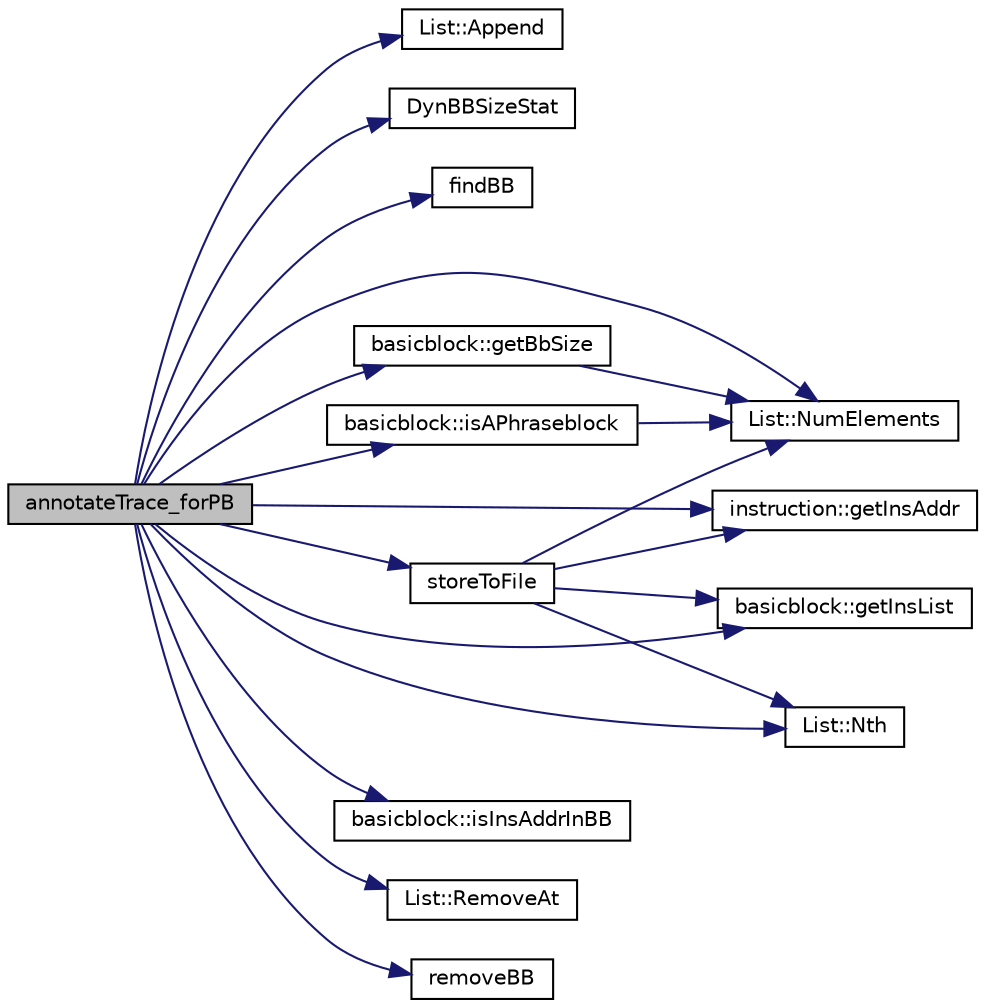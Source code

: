 digraph G
{
  edge [fontname="Helvetica",fontsize="10",labelfontname="Helvetica",labelfontsize="10"];
  node [fontname="Helvetica",fontsize="10",shape=record];
  rankdir=LR;
  Node1 [label="annotateTrace_forPB",height=0.2,width=0.4,color="black", fillcolor="grey75", style="filled" fontcolor="black"];
  Node1 -> Node2 [color="midnightblue",fontsize="10",style="solid",fontname="Helvetica"];
  Node2 [label="List::Append",height=0.2,width=0.4,color="black", fillcolor="white", style="filled",URL="$classList.html#a473190098e38206d0125b0737245e613"];
  Node1 -> Node3 [color="midnightblue",fontsize="10",style="solid",fontname="Helvetica"];
  Node3 [label="DynBBSizeStat",height=0.2,width=0.4,color="black", fillcolor="white", style="filled",URL="$binaryTranslator_2stat_8cpp.html#ab157f0e7c21ee60b5b4212d99e5cfa48"];
  Node1 -> Node4 [color="midnightblue",fontsize="10",style="solid",fontname="Helvetica"];
  Node4 [label="findBB",height=0.2,width=0.4,color="black", fillcolor="white", style="filled",URL="$annotateTrace_8cpp.html#a1886834b5b714acdb0775054212d3db9"];
  Node1 -> Node5 [color="midnightblue",fontsize="10",style="solid",fontname="Helvetica"];
  Node5 [label="basicblock::getBbSize",height=0.2,width=0.4,color="black", fillcolor="white", style="filled",URL="$classbasicblock.html#a42862e82af55ea72dc2e69ad32f3df29"];
  Node5 -> Node6 [color="midnightblue",fontsize="10",style="solid",fontname="Helvetica"];
  Node6 [label="List::NumElements",height=0.2,width=0.4,color="black", fillcolor="white", style="filled",URL="$classList.html#ac2e9d50f703b01bf643fa6ce50837c26"];
  Node1 -> Node7 [color="midnightblue",fontsize="10",style="solid",fontname="Helvetica"];
  Node7 [label="instruction::getInsAddr",height=0.2,width=0.4,color="black", fillcolor="white", style="filled",URL="$classinstruction.html#ac1fabe854c85726785052c7a5ebf6d39"];
  Node1 -> Node8 [color="midnightblue",fontsize="10",style="solid",fontname="Helvetica"];
  Node8 [label="basicblock::getInsList",height=0.2,width=0.4,color="black", fillcolor="white", style="filled",URL="$classbasicblock.html#adc40d816c82feedc1f7027fc29470d90"];
  Node1 -> Node9 [color="midnightblue",fontsize="10",style="solid",fontname="Helvetica"];
  Node9 [label="basicblock::isAPhraseblock",height=0.2,width=0.4,color="black", fillcolor="white", style="filled",URL="$classbasicblock.html#a88276960d345d6849dbe02c9debbb94e"];
  Node9 -> Node6 [color="midnightblue",fontsize="10",style="solid",fontname="Helvetica"];
  Node1 -> Node10 [color="midnightblue",fontsize="10",style="solid",fontname="Helvetica"];
  Node10 [label="basicblock::isInsAddrInBB",height=0.2,width=0.4,color="black", fillcolor="white", style="filled",URL="$classbasicblock.html#afd299af5d08655c4fbd10221f5edb556"];
  Node1 -> Node11 [color="midnightblue",fontsize="10",style="solid",fontname="Helvetica"];
  Node11 [label="List::Nth",height=0.2,width=0.4,color="black", fillcolor="white", style="filled",URL="$classList.html#a5eb964816de33c85e1d46658ddf8c6c4"];
  Node1 -> Node6 [color="midnightblue",fontsize="10",style="solid",fontname="Helvetica"];
  Node1 -> Node12 [color="midnightblue",fontsize="10",style="solid",fontname="Helvetica"];
  Node12 [label="List::RemoveAt",height=0.2,width=0.4,color="black", fillcolor="white", style="filled",URL="$classList.html#af17f72d263f90d53ea8501b5b1853470"];
  Node1 -> Node13 [color="midnightblue",fontsize="10",style="solid",fontname="Helvetica"];
  Node13 [label="removeBB",height=0.2,width=0.4,color="black", fillcolor="white", style="filled",URL="$annotateTrace_8cpp.html#afb131832ec53a28a9d071765d3c3a7e4"];
  Node1 -> Node14 [color="midnightblue",fontsize="10",style="solid",fontname="Helvetica"];
  Node14 [label="storeToFile",height=0.2,width=0.4,color="black", fillcolor="white", style="filled",URL="$annotateTrace_8cpp.html#a4ea14bccc7cc3ac11b499dcc35fddec8"];
  Node14 -> Node7 [color="midnightblue",fontsize="10",style="solid",fontname="Helvetica"];
  Node14 -> Node8 [color="midnightblue",fontsize="10",style="solid",fontname="Helvetica"];
  Node14 -> Node11 [color="midnightblue",fontsize="10",style="solid",fontname="Helvetica"];
  Node14 -> Node6 [color="midnightblue",fontsize="10",style="solid",fontname="Helvetica"];
}
